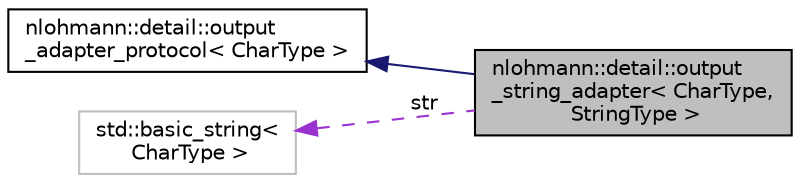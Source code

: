 digraph "nlohmann::detail::output_string_adapter&lt; CharType, StringType &gt;"
{
 // LATEX_PDF_SIZE
  edge [fontname="Helvetica",fontsize="10",labelfontname="Helvetica",labelfontsize="10"];
  node [fontname="Helvetica",fontsize="10",shape=record];
  rankdir="LR";
  Node1 [label="nlohmann::detail::output\l_string_adapter\< CharType,\l StringType \>",height=0.2,width=0.4,color="black", fillcolor="grey75", style="filled", fontcolor="black",tooltip="output adapter for basic_string"];
  Node2 -> Node1 [dir="back",color="midnightblue",fontsize="10",style="solid",fontname="Helvetica"];
  Node2 [label="nlohmann::detail::output\l_adapter_protocol\< CharType \>",height=0.2,width=0.4,color="black", fillcolor="white", style="filled",URL="$dc/d9b/structnlohmann_1_1detail_1_1output__adapter__protocol.html",tooltip="abstract output adapter interface"];
  Node3 -> Node1 [dir="back",color="darkorchid3",fontsize="10",style="dashed",label=" str" ,fontname="Helvetica"];
  Node3 [label="std::basic_string\<\l CharType \>",height=0.2,width=0.4,color="grey75", fillcolor="white", style="filled",tooltip=" "];
}
